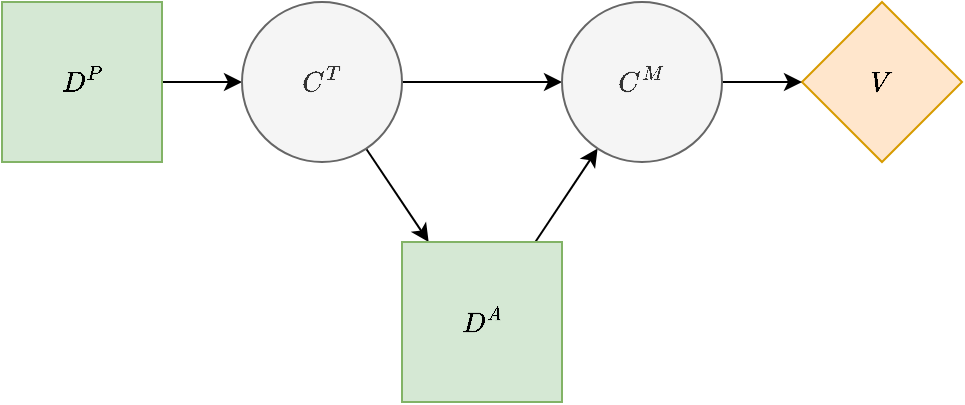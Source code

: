 <mxfile version="13.3.9" type="device"><diagram id="gjgVn8RyKHW7D6gLuM2q" name="Page-1"><mxGraphModel dx="1185" dy="734" grid="1" gridSize="10" guides="1" tooltips="1" connect="1" arrows="1" fold="1" page="1" pageScale="1" pageWidth="850" pageHeight="1100" math="1" shadow="0"><root><mxCell id="0"/><mxCell id="1" parent="0"/><mxCell id="X_spLx6AXjFwLFZ9UsRx-7" style="rounded=0;orthogonalLoop=1;jettySize=auto;html=1;" edge="1" parent="1" source="X_spLx6AXjFwLFZ9UsRx-1" target="X_spLx6AXjFwLFZ9UsRx-2"><mxGeometry relative="1" as="geometry"/></mxCell><mxCell id="X_spLx6AXjFwLFZ9UsRx-1" value="`D^P`" style="whiteSpace=wrap;html=1;aspect=fixed;fillColor=#d5e8d4;strokeColor=#82b366;" vertex="1" parent="1"><mxGeometry x="120" y="200" width="80" height="80" as="geometry"/></mxCell><mxCell id="X_spLx6AXjFwLFZ9UsRx-8" style="rounded=0;orthogonalLoop=1;jettySize=auto;html=1;" edge="1" parent="1" source="X_spLx6AXjFwLFZ9UsRx-2" target="X_spLx6AXjFwLFZ9UsRx-5"><mxGeometry relative="1" as="geometry"/></mxCell><mxCell id="X_spLx6AXjFwLFZ9UsRx-10" style="edgeStyle=none;rounded=0;orthogonalLoop=1;jettySize=auto;html=1;" edge="1" parent="1" source="X_spLx6AXjFwLFZ9UsRx-2" target="X_spLx6AXjFwLFZ9UsRx-4"><mxGeometry relative="1" as="geometry"/></mxCell><mxCell id="X_spLx6AXjFwLFZ9UsRx-2" value="`C^T`" style="ellipse;whiteSpace=wrap;html=1;aspect=fixed;fillColor=#f5f5f5;strokeColor=#666666;fontColor=#333333;" vertex="1" parent="1"><mxGeometry x="240" y="200" width="80" height="80" as="geometry"/></mxCell><mxCell id="X_spLx6AXjFwLFZ9UsRx-3" value="`V`" style="rhombus;whiteSpace=wrap;html=1;fillColor=#ffe6cc;strokeColor=#d79b00;" vertex="1" parent="1"><mxGeometry x="520" y="200" width="80" height="80" as="geometry"/></mxCell><mxCell id="X_spLx6AXjFwLFZ9UsRx-9" style="rounded=0;orthogonalLoop=1;jettySize=auto;html=1;" edge="1" parent="1" source="X_spLx6AXjFwLFZ9UsRx-4" target="X_spLx6AXjFwLFZ9UsRx-5"><mxGeometry relative="1" as="geometry"/></mxCell><mxCell id="X_spLx6AXjFwLFZ9UsRx-4" value="`D^A`" style="whiteSpace=wrap;html=1;aspect=fixed;fillColor=#d5e8d4;strokeColor=#82b366;" vertex="1" parent="1"><mxGeometry x="320" y="320" width="80" height="80" as="geometry"/></mxCell><mxCell id="X_spLx6AXjFwLFZ9UsRx-11" style="edgeStyle=none;rounded=0;orthogonalLoop=1;jettySize=auto;html=1;" edge="1" parent="1" source="X_spLx6AXjFwLFZ9UsRx-5" target="X_spLx6AXjFwLFZ9UsRx-3"><mxGeometry relative="1" as="geometry"/></mxCell><mxCell id="X_spLx6AXjFwLFZ9UsRx-5" value="`C^M`" style="ellipse;whiteSpace=wrap;html=1;aspect=fixed;fillColor=#f5f5f5;strokeColor=#666666;fontColor=#333333;" vertex="1" parent="1"><mxGeometry x="400" y="200" width="80" height="80" as="geometry"/></mxCell></root></mxGraphModel></diagram></mxfile>